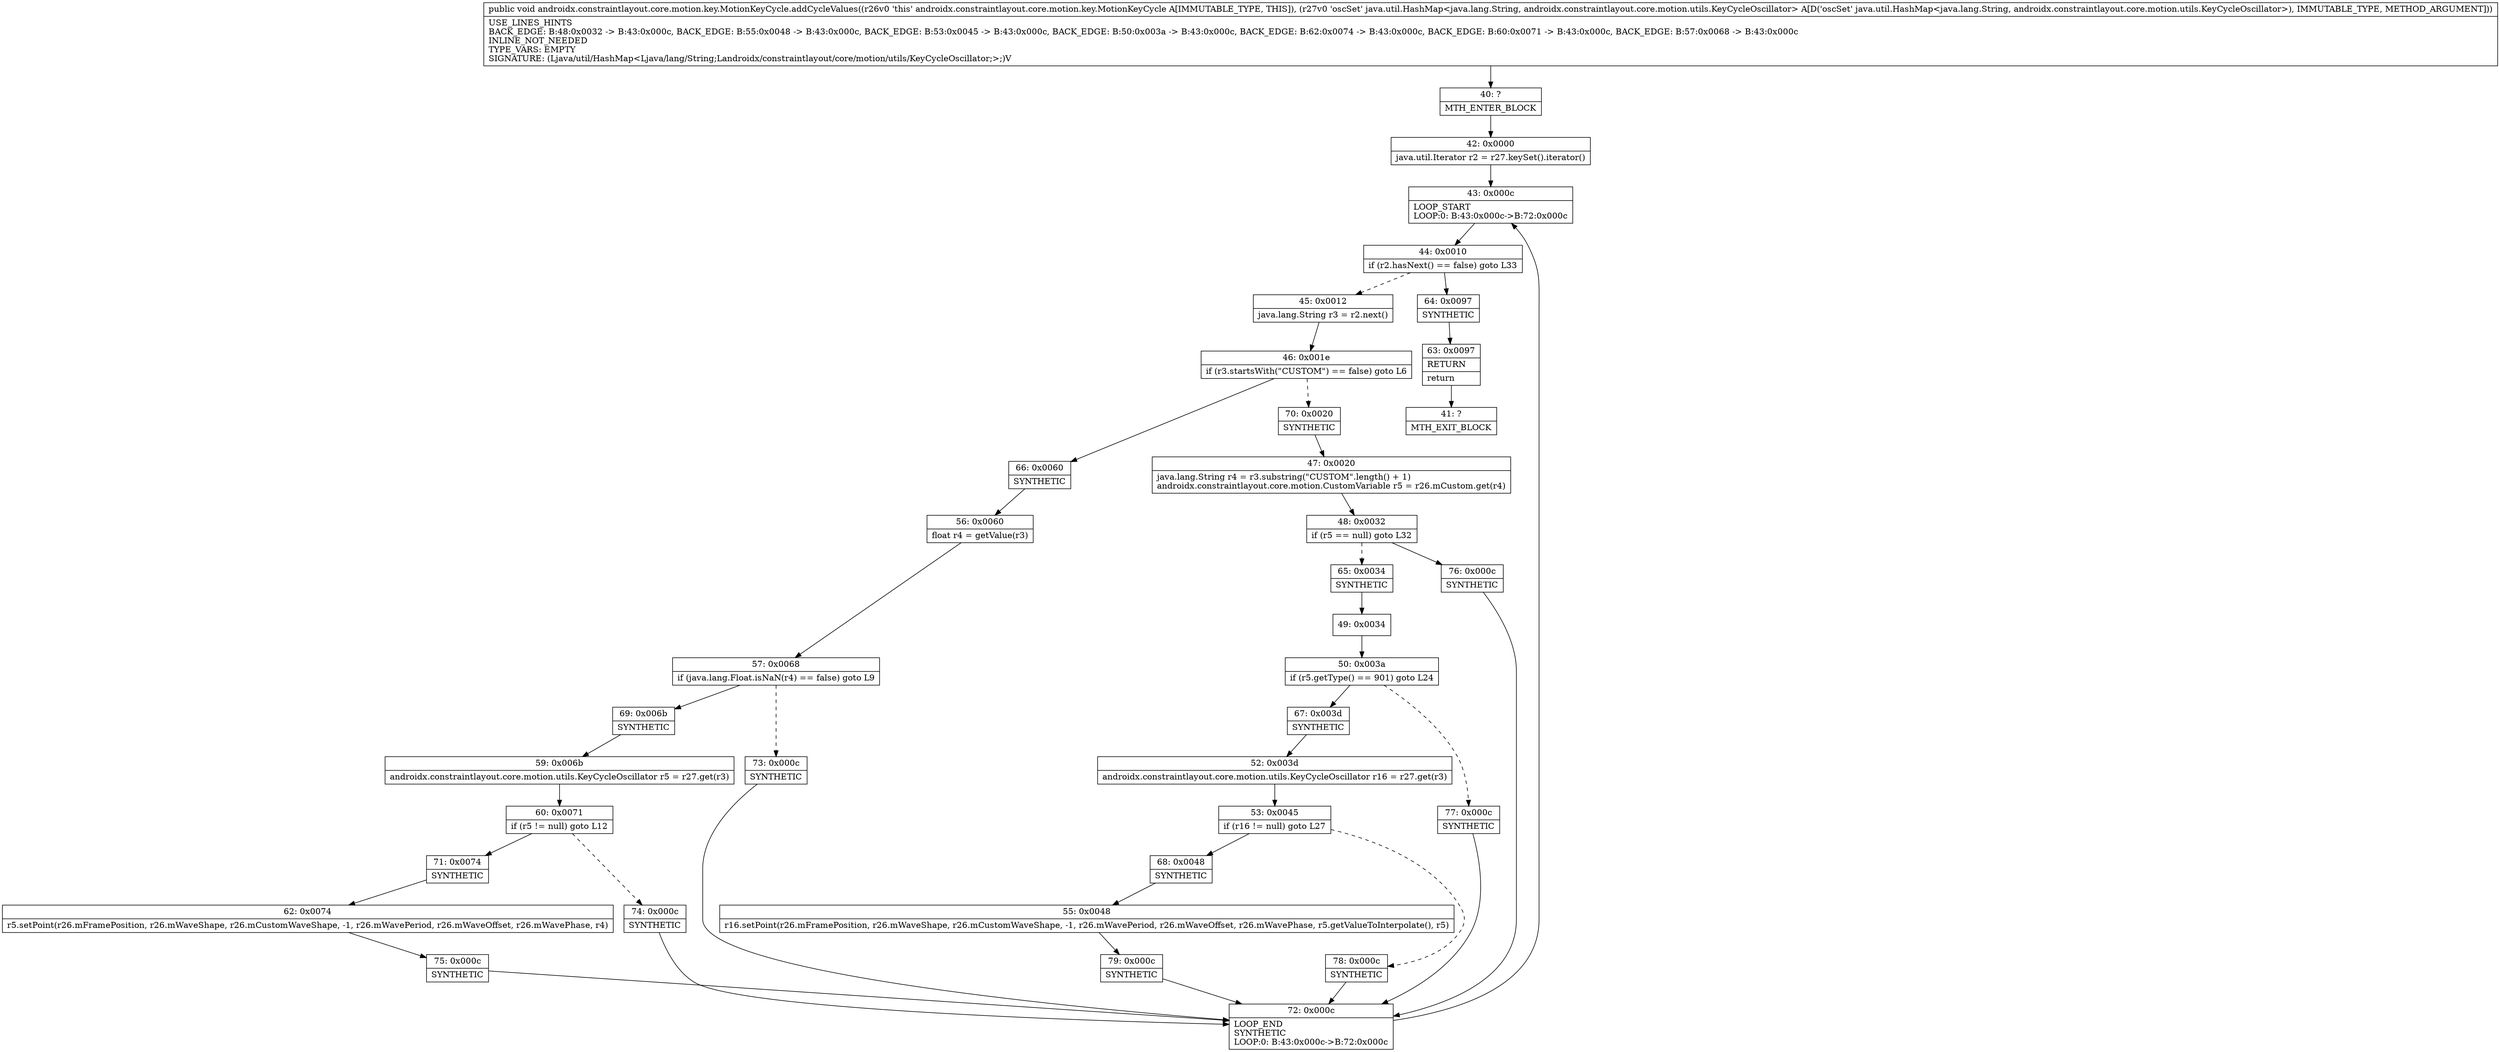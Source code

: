 digraph "CFG forandroidx.constraintlayout.core.motion.key.MotionKeyCycle.addCycleValues(Ljava\/util\/HashMap;)V" {
Node_40 [shape=record,label="{40\:\ ?|MTH_ENTER_BLOCK\l}"];
Node_42 [shape=record,label="{42\:\ 0x0000|java.util.Iterator r2 = r27.keySet().iterator()\l}"];
Node_43 [shape=record,label="{43\:\ 0x000c|LOOP_START\lLOOP:0: B:43:0x000c\-\>B:72:0x000c\l}"];
Node_44 [shape=record,label="{44\:\ 0x0010|if (r2.hasNext() == false) goto L33\l}"];
Node_45 [shape=record,label="{45\:\ 0x0012|java.lang.String r3 = r2.next()\l}"];
Node_46 [shape=record,label="{46\:\ 0x001e|if (r3.startsWith(\"CUSTOM\") == false) goto L6\l}"];
Node_66 [shape=record,label="{66\:\ 0x0060|SYNTHETIC\l}"];
Node_56 [shape=record,label="{56\:\ 0x0060|float r4 = getValue(r3)\l}"];
Node_57 [shape=record,label="{57\:\ 0x0068|if (java.lang.Float.isNaN(r4) == false) goto L9\l}"];
Node_69 [shape=record,label="{69\:\ 0x006b|SYNTHETIC\l}"];
Node_59 [shape=record,label="{59\:\ 0x006b|androidx.constraintlayout.core.motion.utils.KeyCycleOscillator r5 = r27.get(r3)\l}"];
Node_60 [shape=record,label="{60\:\ 0x0071|if (r5 != null) goto L12\l}"];
Node_71 [shape=record,label="{71\:\ 0x0074|SYNTHETIC\l}"];
Node_62 [shape=record,label="{62\:\ 0x0074|r5.setPoint(r26.mFramePosition, r26.mWaveShape, r26.mCustomWaveShape, \-1, r26.mWavePeriod, r26.mWaveOffset, r26.mWavePhase, r4)\l}"];
Node_75 [shape=record,label="{75\:\ 0x000c|SYNTHETIC\l}"];
Node_72 [shape=record,label="{72\:\ 0x000c|LOOP_END\lSYNTHETIC\lLOOP:0: B:43:0x000c\-\>B:72:0x000c\l}"];
Node_74 [shape=record,label="{74\:\ 0x000c|SYNTHETIC\l}"];
Node_73 [shape=record,label="{73\:\ 0x000c|SYNTHETIC\l}"];
Node_70 [shape=record,label="{70\:\ 0x0020|SYNTHETIC\l}"];
Node_47 [shape=record,label="{47\:\ 0x0020|java.lang.String r4 = r3.substring(\"CUSTOM\".length() + 1)\landroidx.constraintlayout.core.motion.CustomVariable r5 = r26.mCustom.get(r4)\l}"];
Node_48 [shape=record,label="{48\:\ 0x0032|if (r5 == null) goto L32\l}"];
Node_65 [shape=record,label="{65\:\ 0x0034|SYNTHETIC\l}"];
Node_49 [shape=record,label="{49\:\ 0x0034}"];
Node_50 [shape=record,label="{50\:\ 0x003a|if (r5.getType() == 901) goto L24\l}"];
Node_67 [shape=record,label="{67\:\ 0x003d|SYNTHETIC\l}"];
Node_52 [shape=record,label="{52\:\ 0x003d|androidx.constraintlayout.core.motion.utils.KeyCycleOscillator r16 = r27.get(r3)\l}"];
Node_53 [shape=record,label="{53\:\ 0x0045|if (r16 != null) goto L27\l}"];
Node_68 [shape=record,label="{68\:\ 0x0048|SYNTHETIC\l}"];
Node_55 [shape=record,label="{55\:\ 0x0048|r16.setPoint(r26.mFramePosition, r26.mWaveShape, r26.mCustomWaveShape, \-1, r26.mWavePeriod, r26.mWaveOffset, r26.mWavePhase, r5.getValueToInterpolate(), r5)\l}"];
Node_79 [shape=record,label="{79\:\ 0x000c|SYNTHETIC\l}"];
Node_78 [shape=record,label="{78\:\ 0x000c|SYNTHETIC\l}"];
Node_77 [shape=record,label="{77\:\ 0x000c|SYNTHETIC\l}"];
Node_76 [shape=record,label="{76\:\ 0x000c|SYNTHETIC\l}"];
Node_64 [shape=record,label="{64\:\ 0x0097|SYNTHETIC\l}"];
Node_63 [shape=record,label="{63\:\ 0x0097|RETURN\l|return\l}"];
Node_41 [shape=record,label="{41\:\ ?|MTH_EXIT_BLOCK\l}"];
MethodNode[shape=record,label="{public void androidx.constraintlayout.core.motion.key.MotionKeyCycle.addCycleValues((r26v0 'this' androidx.constraintlayout.core.motion.key.MotionKeyCycle A[IMMUTABLE_TYPE, THIS]), (r27v0 'oscSet' java.util.HashMap\<java.lang.String, androidx.constraintlayout.core.motion.utils.KeyCycleOscillator\> A[D('oscSet' java.util.HashMap\<java.lang.String, androidx.constraintlayout.core.motion.utils.KeyCycleOscillator\>), IMMUTABLE_TYPE, METHOD_ARGUMENT]))  | USE_LINES_HINTS\lBACK_EDGE: B:48:0x0032 \-\> B:43:0x000c, BACK_EDGE: B:55:0x0048 \-\> B:43:0x000c, BACK_EDGE: B:53:0x0045 \-\> B:43:0x000c, BACK_EDGE: B:50:0x003a \-\> B:43:0x000c, BACK_EDGE: B:62:0x0074 \-\> B:43:0x000c, BACK_EDGE: B:60:0x0071 \-\> B:43:0x000c, BACK_EDGE: B:57:0x0068 \-\> B:43:0x000c\lINLINE_NOT_NEEDED\lTYPE_VARS: EMPTY\lSIGNATURE: (Ljava\/util\/HashMap\<Ljava\/lang\/String;Landroidx\/constraintlayout\/core\/motion\/utils\/KeyCycleOscillator;\>;)V\l}"];
MethodNode -> Node_40;Node_40 -> Node_42;
Node_42 -> Node_43;
Node_43 -> Node_44;
Node_44 -> Node_45[style=dashed];
Node_44 -> Node_64;
Node_45 -> Node_46;
Node_46 -> Node_66;
Node_46 -> Node_70[style=dashed];
Node_66 -> Node_56;
Node_56 -> Node_57;
Node_57 -> Node_69;
Node_57 -> Node_73[style=dashed];
Node_69 -> Node_59;
Node_59 -> Node_60;
Node_60 -> Node_71;
Node_60 -> Node_74[style=dashed];
Node_71 -> Node_62;
Node_62 -> Node_75;
Node_75 -> Node_72;
Node_72 -> Node_43;
Node_74 -> Node_72;
Node_73 -> Node_72;
Node_70 -> Node_47;
Node_47 -> Node_48;
Node_48 -> Node_65[style=dashed];
Node_48 -> Node_76;
Node_65 -> Node_49;
Node_49 -> Node_50;
Node_50 -> Node_67;
Node_50 -> Node_77[style=dashed];
Node_67 -> Node_52;
Node_52 -> Node_53;
Node_53 -> Node_68;
Node_53 -> Node_78[style=dashed];
Node_68 -> Node_55;
Node_55 -> Node_79;
Node_79 -> Node_72;
Node_78 -> Node_72;
Node_77 -> Node_72;
Node_76 -> Node_72;
Node_64 -> Node_63;
Node_63 -> Node_41;
}


